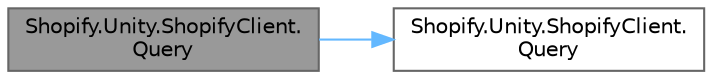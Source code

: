 digraph "Shopify.Unity.ShopifyClient.Query"
{
 // LATEX_PDF_SIZE
  bgcolor="transparent";
  edge [fontname=Helvetica,fontsize=10,labelfontname=Helvetica,labelfontsize=10];
  node [fontname=Helvetica,fontsize=10,shape=box,height=0.2,width=0.4];
  rankdir="LR";
  Node1 [id="Node000001",label="Shopify.Unity.ShopifyClient.\lQuery",height=0.2,width=0.4,color="gray40", fillcolor="grey60", style="filled", fontcolor="black",tooltip="Allows you to build and send custom GraphQL queries to the Storefront API. While having utility funct..."];
  Node1 -> Node2 [id="edge1_Node000001_Node000002",color="steelblue1",style="solid",tooltip=" "];
  Node2 [id="Node000002",label="Shopify.Unity.ShopifyClient.\lQuery",height=0.2,width=0.4,color="grey40", fillcolor="white", style="filled",URL="$class_shopify_1_1_unity_1_1_shopify_client.html#a6e81f60efd90f09f46e744aedc176618",tooltip="Allows you to send custom GraphQL queries to the Storefront API. While having utility functions like ..."];
}

